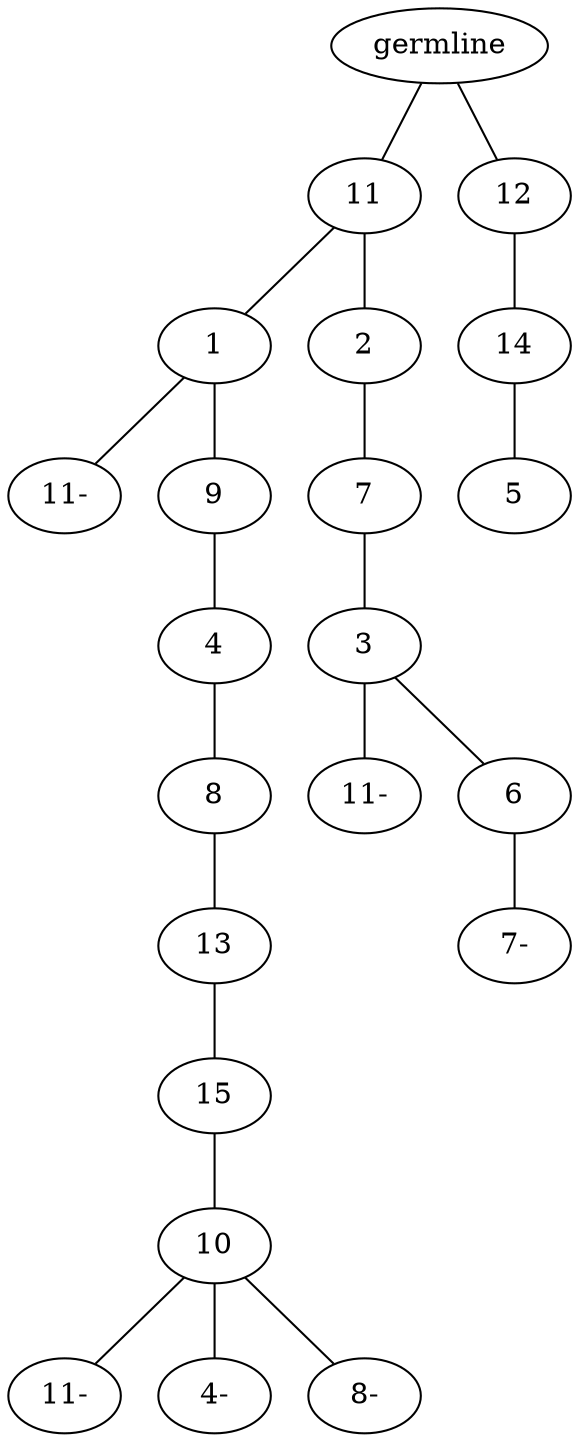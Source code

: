 graph tree {
    "140141789272528" [label="germline"];
    "140141789472848" [label="11"];
    "140141789471072" [label="1"];
    "140141789472224" [label="11-"];
    "140141789472368" [label="9"];
    "140141789473088" [label="4"];
    "140141789473664" [label="8"];
    "140141789474000" [label="13"];
    "140141789474288" [label="15"];
    "140141789428176" [label="10"];
    "140141789428464" [label="11-"];
    "140141789428272" [label="4-"];
    "140141789428608" [label="8-"];
    "140141789473808" [label="2"];
    "140141789472992" [label="7"];
    "140141789474048" [label="3"];
    "140141789474096" [label="11-"];
    "140141789426448" [label="6"];
    "140141789426592" [label="7-"];
    "140141789472608" [label="12"];
    "140141789473184" [label="14"];
    "140141789426640" [label="5"];
    "140141789272528" -- "140141789472848";
    "140141789272528" -- "140141789472608";
    "140141789472848" -- "140141789471072";
    "140141789472848" -- "140141789473808";
    "140141789471072" -- "140141789472224";
    "140141789471072" -- "140141789472368";
    "140141789472368" -- "140141789473088";
    "140141789473088" -- "140141789473664";
    "140141789473664" -- "140141789474000";
    "140141789474000" -- "140141789474288";
    "140141789474288" -- "140141789428176";
    "140141789428176" -- "140141789428464";
    "140141789428176" -- "140141789428272";
    "140141789428176" -- "140141789428608";
    "140141789473808" -- "140141789472992";
    "140141789472992" -- "140141789474048";
    "140141789474048" -- "140141789474096";
    "140141789474048" -- "140141789426448";
    "140141789426448" -- "140141789426592";
    "140141789472608" -- "140141789473184";
    "140141789473184" -- "140141789426640";
}
